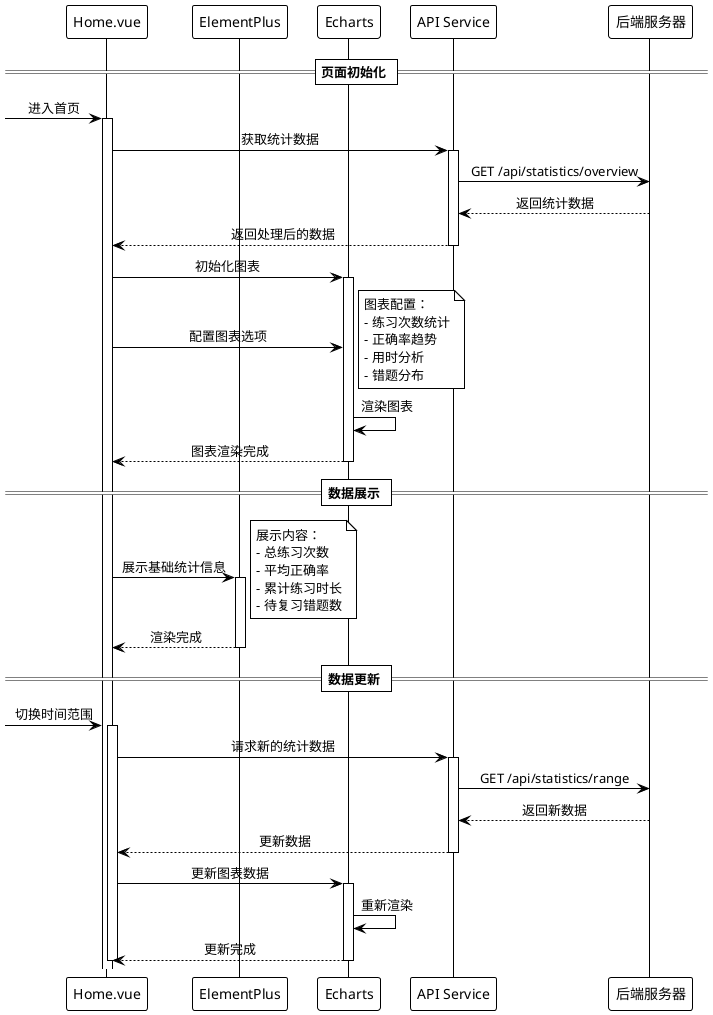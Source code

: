 @startuml 前端组件交互图

!theme plain
skinparam backgroundColor white
skinparam sequenceMessageAlign center

participant "Home.vue" as home
participant "ElementPlus" as el
participant "Echarts" as echarts
participant "API Service" as api
participant "后端服务器" as server

== 页面初始化 ==
[-> home: 进入首页
activate home
home -> api: 获取统计数据
activate api
api -> server: GET /api/statistics/overview
server --> api: 返回统计数据
api --> home: 返回处理后的数据
deactivate api

home -> echarts: 初始化图表
activate echarts
home -> echarts: 配置图表选项
note right
  图表配置：
  - 练习次数统计
  - 正确率趋势
  - 用时分析
  - 错题分布
end note
echarts -> echarts: 渲染图表
echarts --> home: 图表渲染完成
deactivate echarts

== 数据展示 ==
home -> el: 展示基础统计信息
activate el
note right
  展示内容：
  - 总练习次数
  - 平均正确率
  - 累计练习时长
  - 待复习错题数
end note
el --> home: 渲染完成
deactivate el

== 数据更新 ==
[-> home: 切换时间范围
activate home
home -> api: 请求新的统计数据
activate api
api -> server: GET /api/statistics/range
server --> api: 返回新数据
api --> home: 更新数据
deactivate api

home -> echarts: 更新图表数据
activate echarts
echarts -> echarts: 重新渲染
echarts --> home: 更新完成
deactivate echarts
deactivate home

@enduml 